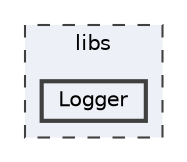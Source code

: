 digraph "libs/Logger"
{
 // LATEX_PDF_SIZE
  bgcolor="transparent";
  edge [fontname=Helvetica,fontsize=10,labelfontname=Helvetica,labelfontsize=10];
  node [fontname=Helvetica,fontsize=10,shape=box,height=0.2,width=0.4];
  compound=true
  subgraph clusterdir_6719ab1f1f7655efc2fa43f7eb574fd1 {
    graph [ bgcolor="#edf0f7", pencolor="grey25", label="libs", fontname=Helvetica,fontsize=10 style="filled,dashed", URL="dir_6719ab1f1f7655efc2fa43f7eb574fd1.html",tooltip=""]
  dir_9b4ca5929e57cbde450c18fcf8d954e6 [label="Logger", fillcolor="#edf0f7", color="grey25", style="filled,bold", URL="dir_9b4ca5929e57cbde450c18fcf8d954e6.html",tooltip=""];
  }
}
